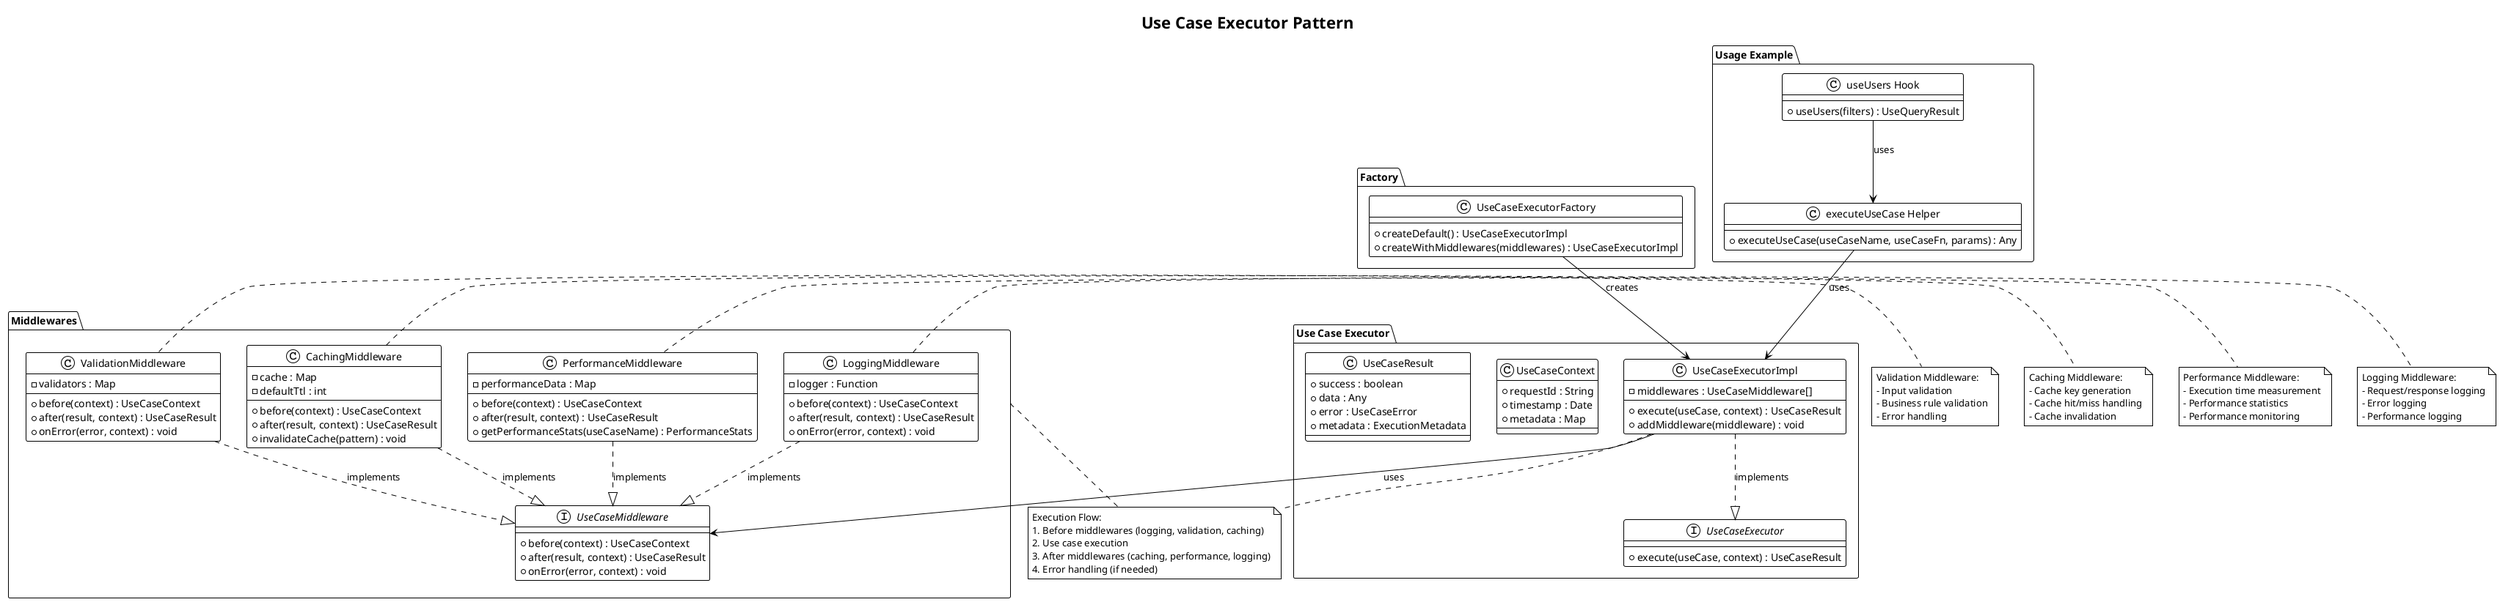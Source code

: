 @startuml Use Case Executor
!theme plain
skinparam backgroundColor #FFFFFF
skinparam componentStyle rectangle

title Use Case Executor Pattern

package "Use Case Executor" as Executor {
  interface "UseCaseExecutor" as IExecutor {
    + execute(useCase, context) : UseCaseResult
  }

  class "UseCaseExecutorImpl" as ExecutorImpl {
    - middlewares : UseCaseMiddleware[]
    + execute(useCase, context) : UseCaseResult
    + addMiddleware(middleware) : void
  }

  class "UseCaseContext" as Context {
    + requestId : String
    + timestamp : Date
    + metadata : Map
  }

  class "UseCaseResult" as Result {
    + success : boolean
    + data : Any
    + error : UseCaseError
    + metadata : ExecutionMetadata
  }
}

package "Middlewares" as Middlewares {
  interface "UseCaseMiddleware" as IMiddleware {
    + before(context) : UseCaseContext
    + after(result, context) : UseCaseResult
    + onError(error, context) : void
  }

  class "LoggingMiddleware" as LoggingMiddleware {
    - logger : Function
    + before(context) : UseCaseContext
    + after(result, context) : UseCaseResult
    + onError(error, context) : void
  }

  class "PerformanceMiddleware" as PerformanceMiddleware {
    - performanceData : Map
    + before(context) : UseCaseContext
    + after(result, context) : UseCaseResult
    + getPerformanceStats(useCaseName) : PerformanceStats
  }

  class "CachingMiddleware" as CachingMiddleware {
    - cache : Map
    - defaultTtl : int
    + before(context) : UseCaseContext
    + after(result, context) : UseCaseResult
    + invalidateCache(pattern) : void
  }

  class "ValidationMiddleware" as ValidationMiddleware {
    - validators : Map
    + before(context) : UseCaseContext
    + after(result, context) : UseCaseResult
    + onError(error, context) : void
  }
}

package "Factory" as Factory {
  class "UseCaseExecutorFactory" as ExecutorFactory {
    + createDefault() : UseCaseExecutorImpl
    + createWithMiddlewares(middlewares) : UseCaseExecutorImpl
  }
}

package "Usage Example" as Usage {
  class "useUsers Hook" as UseUsersHook {
    + useUsers(filters) : UseQueryResult
  }

  class "executeUseCase Helper" as ExecuteHelper {
    + executeUseCase(useCaseName, useCaseFn, params) : Any
  }
}

' Relationships
ExecutorImpl ..|> IExecutor : implements
LoggingMiddleware ..|> IMiddleware : implements
PerformanceMiddleware ..|> IMiddleware : implements
CachingMiddleware ..|> IMiddleware : implements
ValidationMiddleware ..|> IMiddleware : implements

ExecutorImpl --> IMiddleware : uses
ExecutorFactory --> ExecutorImpl : creates
UseUsersHook --> ExecuteHelper : uses
ExecuteHelper --> ExecutorImpl : uses

' Execution flow note (use a standalone note and link it)
note as N_ExecFlow
  Execution Flow:
  1. Before middlewares (logging, validation, caching)
  2. Use case execution
  3. After middlewares (caching, performance, logging)
  4. Error handling (if needed)
end note
ExecutorImpl .. N_ExecFlow
Middlewares .. N_ExecFlow

note right of LoggingMiddleware
  Logging Middleware:
  - Request/response logging
  - Error logging
  - Performance logging
end note

note right of PerformanceMiddleware
  Performance Middleware:
  - Execution time measurement
  - Performance statistics
  - Performance monitoring
end note

note right of CachingMiddleware
  Caching Middleware:
  - Cache key generation
  - Cache hit/miss handling
  - Cache invalidation
end note

note right of ValidationMiddleware
  Validation Middleware:
  - Input validation
  - Business rule validation
  - Error handling
end note

@enduml
